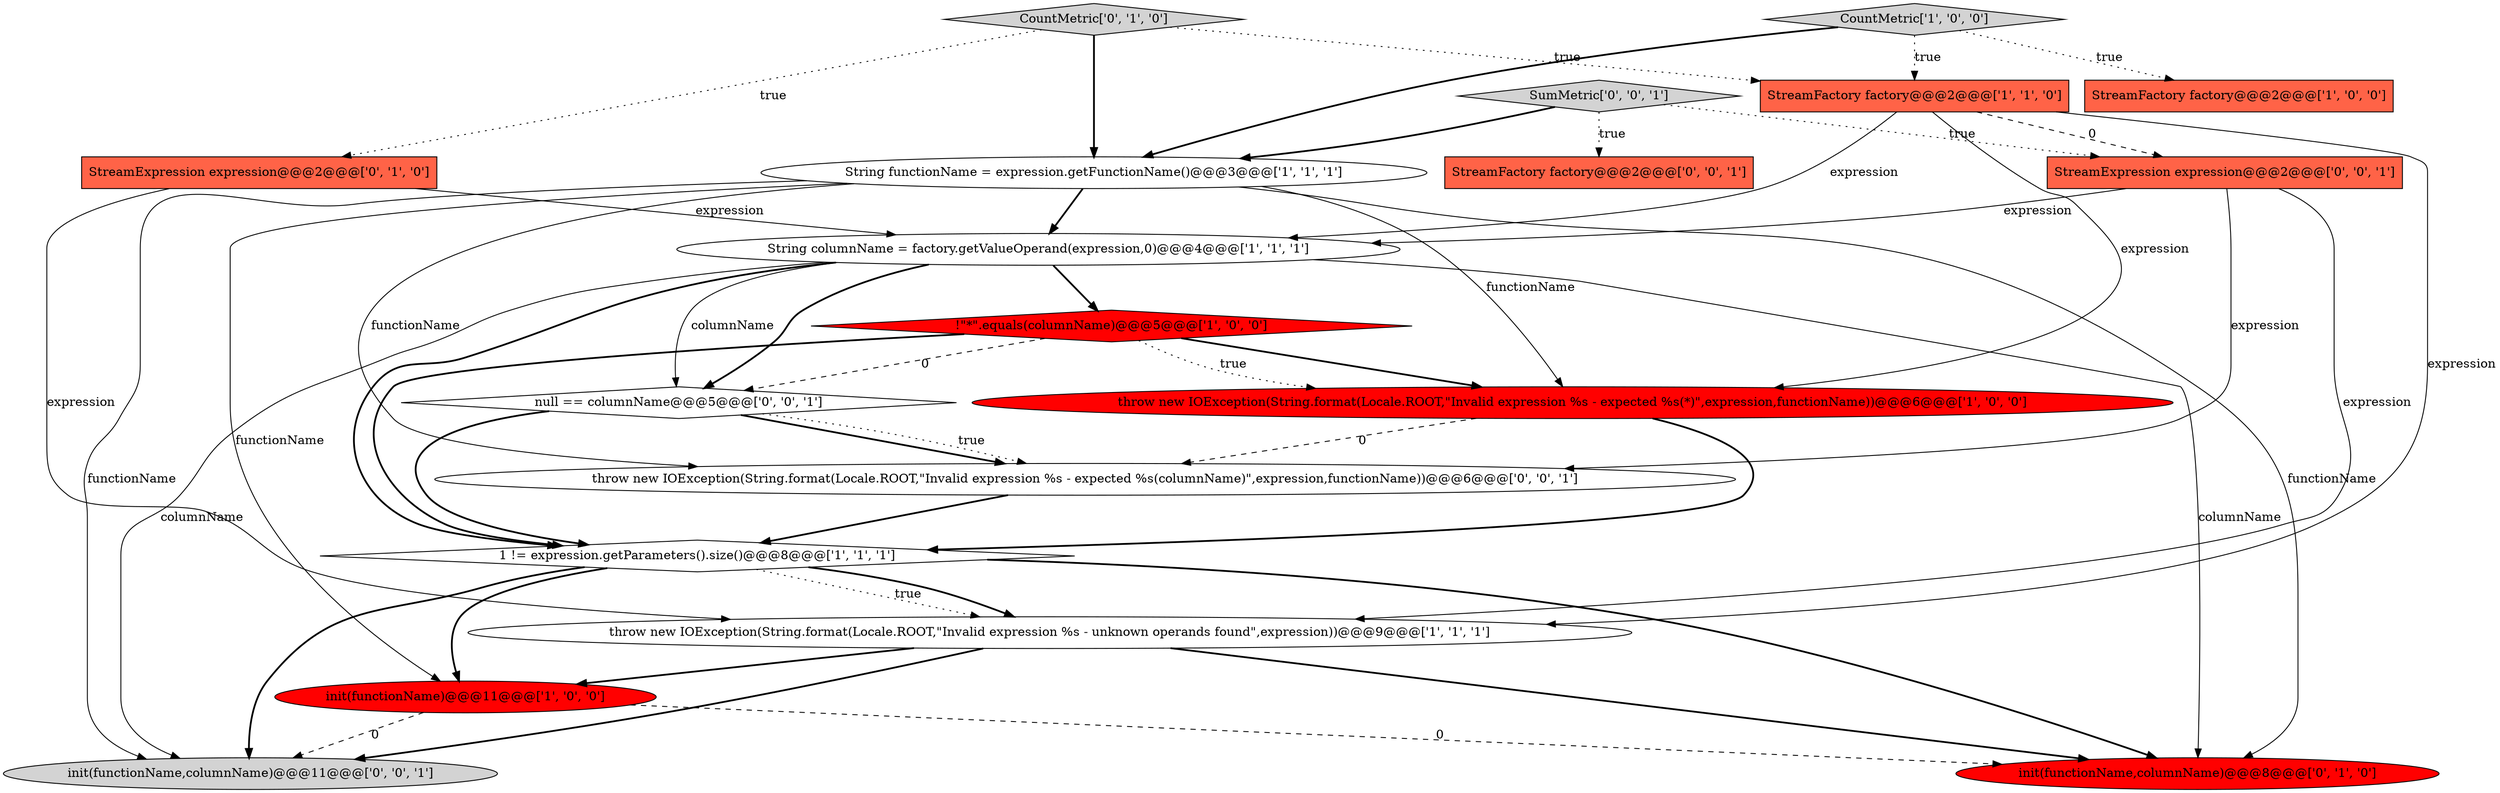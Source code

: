 digraph {
18 [style = filled, label = "SumMetric['0', '0', '1']", fillcolor = lightgray, shape = diamond image = "AAA0AAABBB3BBB"];
15 [style = filled, label = "null == columnName@@@5@@@['0', '0', '1']", fillcolor = white, shape = diamond image = "AAA0AAABBB3BBB"];
11 [style = filled, label = "StreamExpression expression@@@2@@@['0', '1', '0']", fillcolor = tomato, shape = box image = "AAA0AAABBB2BBB"];
1 [style = filled, label = "CountMetric['1', '0', '0']", fillcolor = lightgray, shape = diamond image = "AAA0AAABBB1BBB"];
14 [style = filled, label = "init(functionName,columnName)@@@11@@@['0', '0', '1']", fillcolor = lightgray, shape = ellipse image = "AAA0AAABBB3BBB"];
10 [style = filled, label = "init(functionName,columnName)@@@8@@@['0', '1', '0']", fillcolor = red, shape = ellipse image = "AAA1AAABBB2BBB"];
17 [style = filled, label = "StreamExpression expression@@@2@@@['0', '0', '1']", fillcolor = tomato, shape = box image = "AAA0AAABBB3BBB"];
6 [style = filled, label = "throw new IOException(String.format(Locale.ROOT,\"Invalid expression %s - unknown operands found\",expression))@@@9@@@['1', '1', '1']", fillcolor = white, shape = ellipse image = "AAA0AAABBB1BBB"];
12 [style = filled, label = "CountMetric['0', '1', '0']", fillcolor = lightgray, shape = diamond image = "AAA0AAABBB2BBB"];
16 [style = filled, label = "StreamFactory factory@@@2@@@['0', '0', '1']", fillcolor = tomato, shape = box image = "AAA0AAABBB3BBB"];
4 [style = filled, label = "String functionName = expression.getFunctionName()@@@3@@@['1', '1', '1']", fillcolor = white, shape = ellipse image = "AAA0AAABBB1BBB"];
7 [style = filled, label = "String columnName = factory.getValueOperand(expression,0)@@@4@@@['1', '1', '1']", fillcolor = white, shape = ellipse image = "AAA0AAABBB1BBB"];
5 [style = filled, label = "1 != expression.getParameters().size()@@@8@@@['1', '1', '1']", fillcolor = white, shape = diamond image = "AAA0AAABBB1BBB"];
8 [style = filled, label = "init(functionName)@@@11@@@['1', '0', '0']", fillcolor = red, shape = ellipse image = "AAA1AAABBB1BBB"];
3 [style = filled, label = "!\"*\".equals(columnName)@@@5@@@['1', '0', '0']", fillcolor = red, shape = diamond image = "AAA1AAABBB1BBB"];
0 [style = filled, label = "StreamFactory factory@@@2@@@['1', '0', '0']", fillcolor = tomato, shape = box image = "AAA0AAABBB1BBB"];
9 [style = filled, label = "throw new IOException(String.format(Locale.ROOT,\"Invalid expression %s - expected %s(*)\",expression,functionName))@@@6@@@['1', '0', '0']", fillcolor = red, shape = ellipse image = "AAA1AAABBB1BBB"];
2 [style = filled, label = "StreamFactory factory@@@2@@@['1', '1', '0']", fillcolor = tomato, shape = box image = "AAA0AAABBB1BBB"];
13 [style = filled, label = "throw new IOException(String.format(Locale.ROOT,\"Invalid expression %s - expected %s(columnName)\",expression,functionName))@@@6@@@['0', '0', '1']", fillcolor = white, shape = ellipse image = "AAA0AAABBB3BBB"];
11->6 [style = solid, label="expression"];
5->10 [style = bold, label=""];
5->8 [style = bold, label=""];
2->7 [style = solid, label="expression"];
1->4 [style = bold, label=""];
7->15 [style = solid, label="columnName"];
15->13 [style = bold, label=""];
8->10 [style = dashed, label="0"];
4->9 [style = solid, label="functionName"];
18->16 [style = dotted, label="true"];
4->8 [style = solid, label="functionName"];
4->13 [style = solid, label="functionName"];
4->10 [style = solid, label="functionName"];
12->2 [style = dotted, label="true"];
17->7 [style = solid, label="expression"];
2->9 [style = solid, label="expression"];
5->6 [style = dotted, label="true"];
5->14 [style = bold, label=""];
3->9 [style = dotted, label="true"];
8->14 [style = dashed, label="0"];
2->17 [style = dashed, label="0"];
11->7 [style = solid, label="expression"];
7->3 [style = bold, label=""];
4->7 [style = bold, label=""];
15->5 [style = bold, label=""];
15->13 [style = dotted, label="true"];
12->11 [style = dotted, label="true"];
6->14 [style = bold, label=""];
3->9 [style = bold, label=""];
4->14 [style = solid, label="functionName"];
3->5 [style = bold, label=""];
7->5 [style = bold, label=""];
2->6 [style = solid, label="expression"];
5->6 [style = bold, label=""];
12->4 [style = bold, label=""];
17->13 [style = solid, label="expression"];
18->4 [style = bold, label=""];
6->10 [style = bold, label=""];
6->8 [style = bold, label=""];
9->13 [style = dashed, label="0"];
13->5 [style = bold, label=""];
9->5 [style = bold, label=""];
3->15 [style = dashed, label="0"];
7->10 [style = solid, label="columnName"];
7->15 [style = bold, label=""];
1->0 [style = dotted, label="true"];
18->17 [style = dotted, label="true"];
7->14 [style = solid, label="columnName"];
1->2 [style = dotted, label="true"];
17->6 [style = solid, label="expression"];
}
